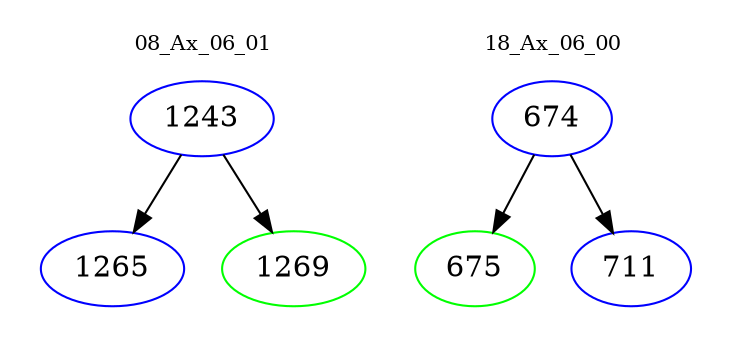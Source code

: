 digraph{
subgraph cluster_0 {
color = white
label = "08_Ax_06_01";
fontsize=10;
T0_1243 [label="1243", color="blue"]
T0_1243 -> T0_1265 [color="black"]
T0_1265 [label="1265", color="blue"]
T0_1243 -> T0_1269 [color="black"]
T0_1269 [label="1269", color="green"]
}
subgraph cluster_1 {
color = white
label = "18_Ax_06_00";
fontsize=10;
T1_674 [label="674", color="blue"]
T1_674 -> T1_675 [color="black"]
T1_675 [label="675", color="green"]
T1_674 -> T1_711 [color="black"]
T1_711 [label="711", color="blue"]
}
}
